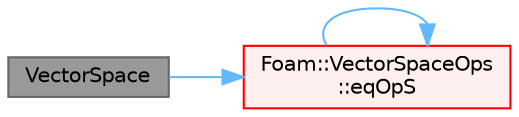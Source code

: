 digraph "VectorSpace"
{
 // LATEX_PDF_SIZE
  bgcolor="transparent";
  edge [fontname=Helvetica,fontsize=10,labelfontname=Helvetica,labelfontsize=10];
  node [fontname=Helvetica,fontsize=10,shape=box,height=0.2,width=0.4];
  rankdir="LR";
  Node1 [id="Node000001",label="VectorSpace",height=0.2,width=0.4,color="gray40", fillcolor="grey60", style="filled", fontcolor="black",tooltip=" "];
  Node1 -> Node2 [id="edge1_Node000001_Node000002",color="steelblue1",style="solid",tooltip=" "];
  Node2 [id="Node000002",label="Foam::VectorSpaceOps\l::eqOpS",height=0.2,width=0.4,color="red", fillcolor="#FFF0F0", style="filled",URL="$structFoam_1_1VectorSpaceOps.html#a8191da7b64957447fee3f76fe0e0c77c",tooltip=" "];
  Node2 -> Node2 [id="edge2_Node000002_Node000002",color="steelblue1",style="solid",tooltip=" "];
}
